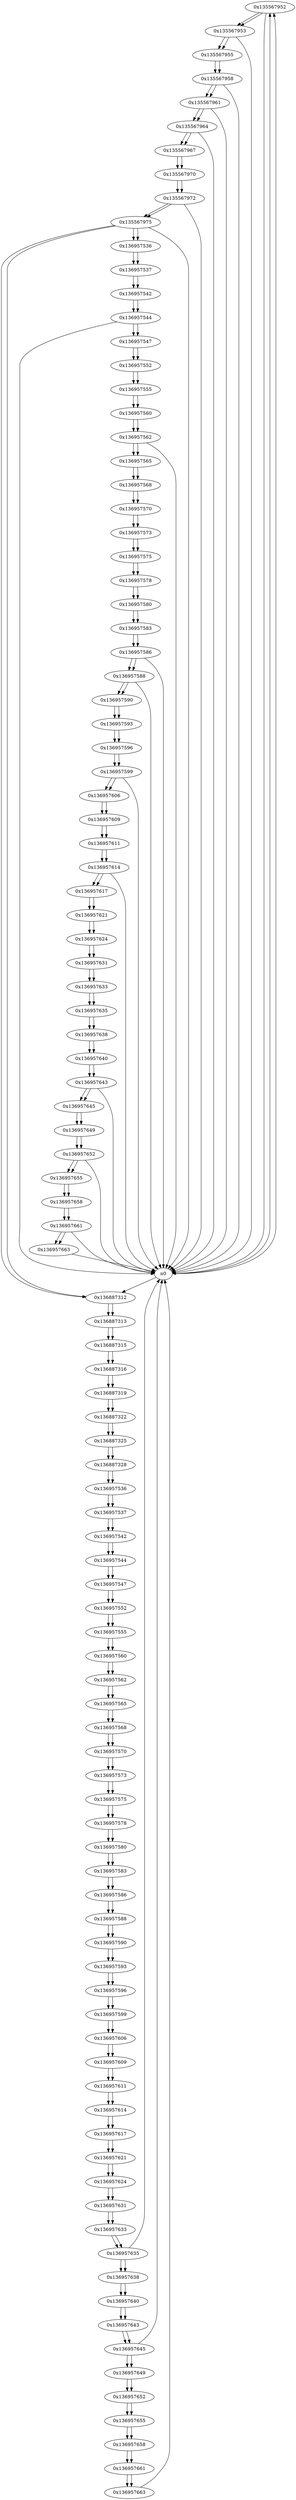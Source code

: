 digraph G{
/* nodes */
  n1 [label="0x135567952"]
  n2 [label="0x135567953"]
  n3 [label="0x135567955"]
  n4 [label="0x135567958"]
  n5 [label="0x135567961"]
  n6 [label="0x135567964"]
  n7 [label="0x135567967"]
  n8 [label="0x135567970"]
  n9 [label="0x135567972"]
  n10 [label="0x135567975"]
  n11 [label="0x136957536"]
  n12 [label="0x136957537"]
  n13 [label="0x136957542"]
  n14 [label="0x136957544"]
  n15 [label="0x136957547"]
  n16 [label="0x136957552"]
  n17 [label="0x136957555"]
  n18 [label="0x136957560"]
  n19 [label="0x136957562"]
  n20 [label="0x136957565"]
  n21 [label="0x136957568"]
  n22 [label="0x136957570"]
  n23 [label="0x136957573"]
  n24 [label="0x136957575"]
  n25 [label="0x136957578"]
  n26 [label="0x136957580"]
  n27 [label="0x136957583"]
  n28 [label="0x136957586"]
  n29 [label="0x136957588"]
  n30 [label="0x136957590"]
  n31 [label="0x136957593"]
  n32 [label="0x136957596"]
  n33 [label="0x136957599"]
  n34 [label="0x136957606"]
  n35 [label="0x136957609"]
  n36 [label="0x136957611"]
  n37 [label="0x136957614"]
  n38 [label="0x136957617"]
  n39 [label="0x136957621"]
  n40 [label="0x136957624"]
  n41 [label="0x136957631"]
  n42 [label="0x136957633"]
  n43 [label="0x136957635"]
  n44 [label="0x136957638"]
  n45 [label="0x136957640"]
  n46 [label="0x136957643"]
  n47 [label="0x136957645"]
  n48 [label="0x136957649"]
  n49 [label="0x136957652"]
  n50 [label="0x136957655"]
  n51 [label="0x136957658"]
  n52 [label="0x136957661"]
  n53 [label="0x136957663"]
  n54 [label="0x136887312"]
  n55 [label="0x136887313"]
  n56 [label="0x136887315"]
  n57 [label="0x136887316"]
  n58 [label="0x136887319"]
  n59 [label="0x136887322"]
  n60 [label="0x136887325"]
  n61 [label="0x136887328"]
  n62 [label="0x136957536"]
  n63 [label="0x136957537"]
  n64 [label="0x136957542"]
  n65 [label="0x136957544"]
  n66 [label="0x136957547"]
  n67 [label="0x136957552"]
  n68 [label="0x136957555"]
  n69 [label="0x136957560"]
  n70 [label="0x136957562"]
  n71 [label="0x136957565"]
  n72 [label="0x136957568"]
  n73 [label="0x136957570"]
  n74 [label="0x136957573"]
  n75 [label="0x136957575"]
  n76 [label="0x136957578"]
  n77 [label="0x136957580"]
  n78 [label="0x136957583"]
  n79 [label="0x136957586"]
  n80 [label="0x136957588"]
  n81 [label="0x136957590"]
  n82 [label="0x136957593"]
  n83 [label="0x136957596"]
  n84 [label="0x136957599"]
  n85 [label="0x136957606"]
  n86 [label="0x136957609"]
  n87 [label="0x136957611"]
  n88 [label="0x136957614"]
  n89 [label="0x136957617"]
  n90 [label="0x136957621"]
  n91 [label="0x136957624"]
  n92 [label="0x136957631"]
  n93 [label="0x136957633"]
  n94 [label="0x136957635"]
  n95 [label="0x136957638"]
  n96 [label="0x136957640"]
  n97 [label="0x136957643"]
  n98 [label="0x136957645"]
  n99 [label="0x136957649"]
  n100 [label="0x136957652"]
  n101 [label="0x136957655"]
  n102 [label="0x136957658"]
  n103 [label="0x136957661"]
  n104 [label="0x136957663"]
/* edges */
n1 -> n2;
n1 -> n0;
n0 -> n1;
n0 -> n1;
n2 -> n3;
n2 -> n0;
n1 -> n2;
n3 -> n4;
n2 -> n3;
n4 -> n5;
n4 -> n0;
n3 -> n4;
n5 -> n6;
n5 -> n0;
n4 -> n5;
n6 -> n7;
n6 -> n0;
n5 -> n6;
n7 -> n8;
n6 -> n7;
n8 -> n9;
n7 -> n8;
n9 -> n10;
n9 -> n0;
n8 -> n9;
n10 -> n54;
n10 -> n0;
n10 -> n11;
n9 -> n10;
n11 -> n12;
n10 -> n11;
n12 -> n13;
n11 -> n12;
n13 -> n14;
n12 -> n13;
n14 -> n15;
n14 -> n0;
n13 -> n14;
n15 -> n16;
n14 -> n15;
n16 -> n17;
n15 -> n16;
n17 -> n18;
n16 -> n17;
n18 -> n19;
n17 -> n18;
n19 -> n20;
n19 -> n0;
n18 -> n19;
n20 -> n21;
n19 -> n20;
n21 -> n22;
n20 -> n21;
n22 -> n23;
n21 -> n22;
n23 -> n24;
n22 -> n23;
n24 -> n25;
n23 -> n24;
n25 -> n26;
n24 -> n25;
n26 -> n27;
n25 -> n26;
n27 -> n28;
n26 -> n27;
n28 -> n29;
n28 -> n0;
n27 -> n28;
n29 -> n30;
n29 -> n0;
n28 -> n29;
n30 -> n31;
n29 -> n30;
n31 -> n32;
n30 -> n31;
n32 -> n33;
n31 -> n32;
n33 -> n34;
n33 -> n0;
n32 -> n33;
n34 -> n35;
n33 -> n34;
n35 -> n36;
n34 -> n35;
n36 -> n37;
n35 -> n36;
n37 -> n38;
n37 -> n0;
n36 -> n37;
n38 -> n39;
n37 -> n38;
n39 -> n40;
n38 -> n39;
n40 -> n41;
n39 -> n40;
n41 -> n42;
n40 -> n41;
n42 -> n43;
n41 -> n42;
n43 -> n44;
n42 -> n43;
n44 -> n45;
n43 -> n44;
n45 -> n46;
n44 -> n45;
n46 -> n47;
n46 -> n0;
n45 -> n46;
n47 -> n48;
n46 -> n47;
n48 -> n49;
n47 -> n48;
n49 -> n50;
n49 -> n0;
n48 -> n49;
n50 -> n51;
n49 -> n50;
n51 -> n52;
n50 -> n51;
n52 -> n53;
n52 -> n0;
n51 -> n52;
n53 -> n0;
n52 -> n53;
n54 -> n55;
n0 -> n54;
n10 -> n54;
n55 -> n56;
n54 -> n55;
n56 -> n57;
n55 -> n56;
n57 -> n58;
n56 -> n57;
n58 -> n59;
n57 -> n58;
n59 -> n60;
n58 -> n59;
n60 -> n61;
n59 -> n60;
n61 -> n62;
n60 -> n61;
n62 -> n63;
n61 -> n62;
n63 -> n64;
n62 -> n63;
n64 -> n65;
n63 -> n64;
n65 -> n66;
n64 -> n65;
n66 -> n67;
n65 -> n66;
n67 -> n68;
n66 -> n67;
n68 -> n69;
n67 -> n68;
n69 -> n70;
n68 -> n69;
n70 -> n71;
n69 -> n70;
n71 -> n72;
n70 -> n71;
n72 -> n73;
n71 -> n72;
n73 -> n74;
n72 -> n73;
n74 -> n75;
n73 -> n74;
n75 -> n76;
n74 -> n75;
n76 -> n77;
n75 -> n76;
n77 -> n78;
n76 -> n77;
n78 -> n79;
n77 -> n78;
n79 -> n80;
n78 -> n79;
n80 -> n81;
n79 -> n80;
n81 -> n82;
n80 -> n81;
n82 -> n83;
n81 -> n82;
n83 -> n84;
n82 -> n83;
n84 -> n85;
n83 -> n84;
n85 -> n86;
n84 -> n85;
n86 -> n87;
n85 -> n86;
n87 -> n88;
n86 -> n87;
n88 -> n89;
n87 -> n88;
n89 -> n90;
n88 -> n89;
n90 -> n91;
n89 -> n90;
n91 -> n92;
n90 -> n91;
n92 -> n93;
n91 -> n92;
n93 -> n94;
n92 -> n93;
n94 -> n95;
n94 -> n0;
n93 -> n94;
n95 -> n96;
n94 -> n95;
n96 -> n97;
n95 -> n96;
n97 -> n98;
n96 -> n97;
n98 -> n99;
n98 -> n0;
n97 -> n98;
n99 -> n100;
n98 -> n99;
n100 -> n101;
n99 -> n100;
n101 -> n102;
n100 -> n101;
n102 -> n103;
n101 -> n102;
n103 -> n104;
n102 -> n103;
n104 -> n0;
n103 -> n104;
}
